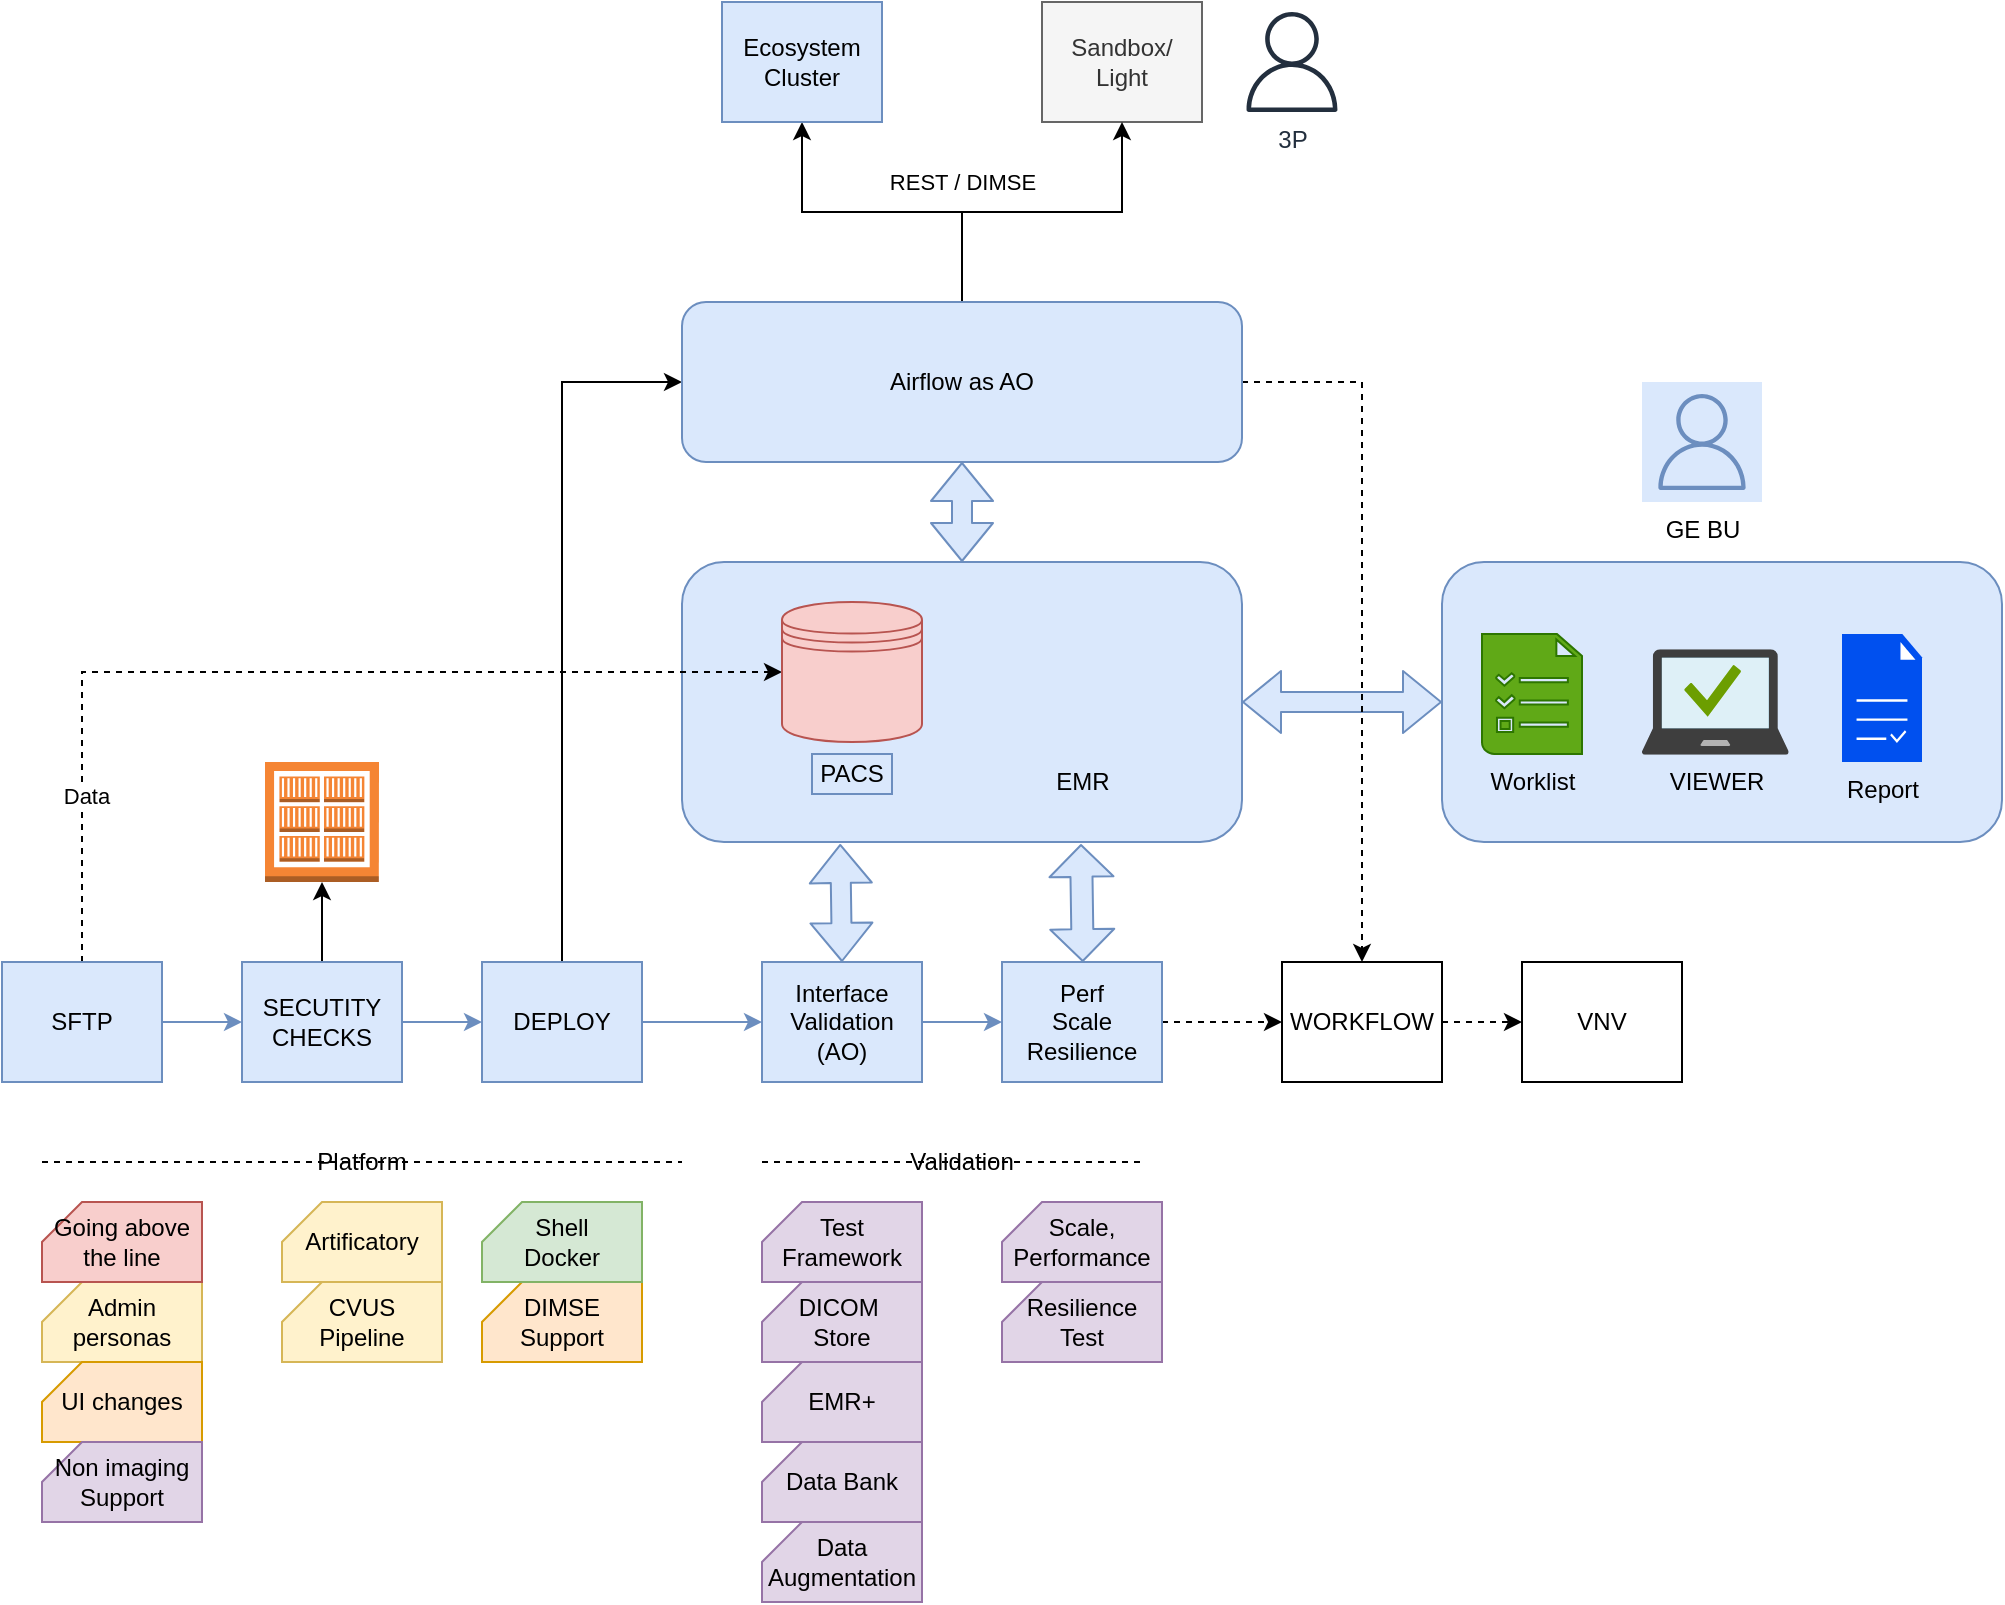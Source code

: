 <mxfile version="14.1.8" type="github">
  <diagram id="sVRX5vZddoamwkL4EYBd" name="Page-1">
    <mxGraphModel dx="1426" dy="812" grid="1" gridSize="10" guides="1" tooltips="1" connect="1" arrows="1" fold="1" page="0" pageScale="1" pageWidth="850" pageHeight="1100" math="0" shadow="0">
      <root>
        <mxCell id="0" />
        <mxCell id="1" parent="0" />
        <mxCell id="ozcPAp68DJXO_f7GRMOJ-17" value="" style="rounded=1;whiteSpace=wrap;html=1;fillColor=#dae8fc;strokeColor=#6c8ebf;" parent="1" vertex="1">
          <mxGeometry x="720" y="400" width="280" height="140" as="geometry" />
        </mxCell>
        <mxCell id="ozcPAp68DJXO_f7GRMOJ-16" value="" style="rounded=1;whiteSpace=wrap;html=1;fillColor=#dae8fc;strokeColor=#6c8ebf;" parent="1" vertex="1">
          <mxGeometry x="340" y="400" width="280" height="140" as="geometry" />
        </mxCell>
        <mxCell id="0jaRX8jj3YaVgyMKhdjn-1" value="" style="edgeStyle=orthogonalEdgeStyle;rounded=0;orthogonalLoop=1;jettySize=auto;html=1;exitX=0.5;exitY=0;exitDx=0;exitDy=0;entryX=0.5;entryY=1;entryDx=0;entryDy=0;" parent="1" source="ozcPAp68DJXO_f7GRMOJ-21" target="0jaRX8jj3YaVgyMKhdjn-2" edge="1">
          <mxGeometry relative="1" as="geometry">
            <mxPoint x="480" y="320" as="sourcePoint" />
          </mxGeometry>
        </mxCell>
        <mxCell id="ozcPAp68DJXO_f7GRMOJ-25" value="REST / DIMSE" style="edgeLabel;html=1;align=center;verticalAlign=middle;resizable=0;points=[];fontColor=#000000;" parent="0jaRX8jj3YaVgyMKhdjn-1" vertex="1" connectable="0">
          <mxGeometry x="-0.294" y="1" relative="1" as="geometry">
            <mxPoint x="15" y="-16" as="offset" />
          </mxGeometry>
        </mxCell>
        <mxCell id="0jaRX8jj3YaVgyMKhdjn-2" value="Ecosystem&lt;br&gt;Cluster" style="rounded=0;whiteSpace=wrap;html=1;fillColor=#dae8fc;strokeColor=#6c8ebf;" parent="1" vertex="1">
          <mxGeometry x="360" y="120" width="80" height="60" as="geometry" />
        </mxCell>
        <mxCell id="0jaRX8jj3YaVgyMKhdjn-3" value="Sandbox/&lt;br&gt;Light" style="rounded=0;whiteSpace=wrap;html=1;fillColor=#f5f5f5;strokeColor=#666666;fontColor=#333333;" parent="1" vertex="1">
          <mxGeometry x="520" y="120" width="80" height="60" as="geometry" />
        </mxCell>
        <mxCell id="0jaRX8jj3YaVgyMKhdjn-4" value="" style="edgeStyle=orthogonalEdgeStyle;rounded=0;orthogonalLoop=1;jettySize=auto;html=1;entryX=0.5;entryY=1;entryDx=0;entryDy=0;exitX=0.5;exitY=0;exitDx=0;exitDy=0;" parent="1" source="ozcPAp68DJXO_f7GRMOJ-21" target="0jaRX8jj3YaVgyMKhdjn-3" edge="1">
          <mxGeometry relative="1" as="geometry">
            <mxPoint x="480" y="310" as="sourcePoint" />
          </mxGeometry>
        </mxCell>
        <mxCell id="0jaRX8jj3YaVgyMKhdjn-5" value="" style="edgeStyle=orthogonalEdgeStyle;rounded=0;orthogonalLoop=1;jettySize=auto;html=1;dashed=1;" parent="1" source="ozcPAp68DJXO_f7GRMOJ-9" target="0jaRX8jj3YaVgyMKhdjn-16" edge="1">
          <mxGeometry relative="1" as="geometry" />
        </mxCell>
        <mxCell id="0jaRX8jj3YaVgyMKhdjn-6" value="Interface Validation&lt;br&gt;(AO)" style="rounded=0;whiteSpace=wrap;html=1;fillColor=#dae8fc;strokeColor=#6c8ebf;" parent="1" vertex="1">
          <mxGeometry x="380" y="600" width="80" height="60" as="geometry" />
        </mxCell>
        <mxCell id="0jaRX8jj3YaVgyMKhdjn-7" value="" style="edgeStyle=orthogonalEdgeStyle;rounded=0;orthogonalLoop=1;jettySize=auto;html=1;fillColor=#dae8fc;strokeColor=#6c8ebf;" parent="1" source="0jaRX8jj3YaVgyMKhdjn-8" target="0jaRX8jj3YaVgyMKhdjn-13" edge="1">
          <mxGeometry relative="1" as="geometry" />
        </mxCell>
        <mxCell id="ozcPAp68DJXO_f7GRMOJ-32" value="" style="edgeStyle=orthogonalEdgeStyle;rounded=0;orthogonalLoop=1;jettySize=auto;html=1;dashed=1;fontColor=#000000;entryX=0;entryY=0.5;entryDx=0;entryDy=0;" parent="1" source="0jaRX8jj3YaVgyMKhdjn-8" target="ozcPAp68DJXO_f7GRMOJ-13" edge="1">
          <mxGeometry relative="1" as="geometry">
            <mxPoint x="40" y="520" as="targetPoint" />
            <Array as="points">
              <mxPoint x="40" y="455" />
            </Array>
          </mxGeometry>
        </mxCell>
        <mxCell id="ozcPAp68DJXO_f7GRMOJ-33" value="Data" style="edgeLabel;html=1;align=center;verticalAlign=middle;resizable=0;points=[];fontColor=#000000;" parent="ozcPAp68DJXO_f7GRMOJ-32" vertex="1" connectable="0">
          <mxGeometry x="-0.665" y="-2" relative="1" as="geometry">
            <mxPoint as="offset" />
          </mxGeometry>
        </mxCell>
        <mxCell id="0jaRX8jj3YaVgyMKhdjn-8" value="SFTP" style="rounded=0;whiteSpace=wrap;html=1;fillColor=#dae8fc;strokeColor=#6c8ebf;" parent="1" vertex="1">
          <mxGeometry y="600" width="80" height="60" as="geometry" />
        </mxCell>
        <mxCell id="0jaRX8jj3YaVgyMKhdjn-11" value="" style="edgeStyle=orthogonalEdgeStyle;rounded=0;orthogonalLoop=1;jettySize=auto;html=1;fillColor=#dae8fc;strokeColor=#6c8ebf;exitX=1;exitY=0.5;exitDx=0;exitDy=0;" parent="1" source="0jaRX8jj3YaVgyMKhdjn-14" target="0jaRX8jj3YaVgyMKhdjn-6" edge="1">
          <mxGeometry relative="1" as="geometry">
            <mxPoint x="360" y="630" as="sourcePoint" />
          </mxGeometry>
        </mxCell>
        <mxCell id="0jaRX8jj3YaVgyMKhdjn-12" value="" style="edgeStyle=orthogonalEdgeStyle;rounded=0;orthogonalLoop=1;jettySize=auto;html=1;fillColor=#dae8fc;strokeColor=#6c8ebf;" parent="1" source="0jaRX8jj3YaVgyMKhdjn-13" target="0jaRX8jj3YaVgyMKhdjn-14" edge="1">
          <mxGeometry relative="1" as="geometry" />
        </mxCell>
        <mxCell id="ozcPAp68DJXO_f7GRMOJ-12" value="" style="edgeStyle=orthogonalEdgeStyle;rounded=0;orthogonalLoop=1;jettySize=auto;html=1;" parent="1" source="0jaRX8jj3YaVgyMKhdjn-13" target="ozcPAp68DJXO_f7GRMOJ-11" edge="1">
          <mxGeometry relative="1" as="geometry" />
        </mxCell>
        <mxCell id="0jaRX8jj3YaVgyMKhdjn-13" value="SECUTITY&lt;br&gt;CHECKS" style="rounded=0;whiteSpace=wrap;html=1;fillColor=#dae8fc;strokeColor=#6c8ebf;" parent="1" vertex="1">
          <mxGeometry x="120" y="600" width="80" height="60" as="geometry" />
        </mxCell>
        <mxCell id="ozcPAp68DJXO_f7GRMOJ-26" value="" style="edgeStyle=orthogonalEdgeStyle;rounded=0;orthogonalLoop=1;jettySize=auto;html=1;fontColor=#000000;entryX=0;entryY=0.5;entryDx=0;entryDy=0;exitX=0.5;exitY=0;exitDx=0;exitDy=0;" parent="1" source="0jaRX8jj3YaVgyMKhdjn-14" target="ozcPAp68DJXO_f7GRMOJ-21" edge="1">
          <mxGeometry relative="1" as="geometry" />
        </mxCell>
        <mxCell id="0jaRX8jj3YaVgyMKhdjn-14" value="DEPLOY" style="rounded=0;whiteSpace=wrap;html=1;fillColor=#dae8fc;strokeColor=#6c8ebf;" parent="1" vertex="1">
          <mxGeometry x="240" y="600" width="80" height="60" as="geometry" />
        </mxCell>
        <mxCell id="0jaRX8jj3YaVgyMKhdjn-15" value="" style="edgeStyle=orthogonalEdgeStyle;rounded=0;orthogonalLoop=1;jettySize=auto;html=1;dashed=1;" parent="1" source="0jaRX8jj3YaVgyMKhdjn-16" target="0jaRX8jj3YaVgyMKhdjn-17" edge="1">
          <mxGeometry relative="1" as="geometry" />
        </mxCell>
        <mxCell id="0jaRX8jj3YaVgyMKhdjn-16" value="WORKFLOW" style="rounded=0;whiteSpace=wrap;html=1;" parent="1" vertex="1">
          <mxGeometry x="640" y="600" width="80" height="60" as="geometry" />
        </mxCell>
        <mxCell id="0jaRX8jj3YaVgyMKhdjn-17" value="VNV" style="rounded=0;whiteSpace=wrap;html=1;" parent="1" vertex="1">
          <mxGeometry x="760" y="600" width="80" height="60" as="geometry" />
        </mxCell>
        <mxCell id="0jaRX8jj3YaVgyMKhdjn-20" value="VIEWER" style="aspect=fixed;html=1;points=[];align=center;image;fontSize=12;image=img/lib/mscae/Managed_Desktop.svg;fillColor=#dae8fc;strokeColor=#6c8ebf;labelBackgroundColor=none;" parent="1" vertex="1">
          <mxGeometry x="820" y="443.6" width="73.33" height="52.8" as="geometry" />
        </mxCell>
        <mxCell id="0jaRX8jj3YaVgyMKhdjn-21" value="Worklist" style="shadow=0;dashed=0;html=1;strokeColor=#2D7600;fillColor=#60a917;labelPosition=center;verticalLabelPosition=bottom;verticalAlign=top;align=center;outlineConnect=0;shape=mxgraph.veeam.tasks;" parent="1" vertex="1">
          <mxGeometry x="740" y="436" width="50" height="60" as="geometry" />
        </mxCell>
        <mxCell id="0jaRX8jj3YaVgyMKhdjn-22" value="Admin personas" style="shape=card;whiteSpace=wrap;html=1;size=20;fillColor=#fff2cc;strokeColor=#d6b656;" parent="1" vertex="1">
          <mxGeometry x="20" y="760" width="80" height="40" as="geometry" />
        </mxCell>
        <mxCell id="0jaRX8jj3YaVgyMKhdjn-24" value="UI changes" style="shape=card;whiteSpace=wrap;html=1;size=20;fillColor=#ffe6cc;strokeColor=#d79b00;" parent="1" vertex="1">
          <mxGeometry x="20" y="800" width="80" height="40" as="geometry" />
        </mxCell>
        <mxCell id="0jaRX8jj3YaVgyMKhdjn-25" value="DIMSE&lt;br&gt;Support" style="shape=card;whiteSpace=wrap;html=1;size=20;fillColor=#ffe6cc;strokeColor=#d79b00;" parent="1" vertex="1">
          <mxGeometry x="240" y="760" width="80" height="40" as="geometry" />
        </mxCell>
        <mxCell id="0jaRX8jj3YaVgyMKhdjn-26" value="Shell &lt;br&gt;Docker" style="shape=card;whiteSpace=wrap;html=1;size=20;fillColor=#d5e8d4;strokeColor=#82b366;" parent="1" vertex="1">
          <mxGeometry x="240" y="720" width="80" height="40" as="geometry" />
        </mxCell>
        <mxCell id="0jaRX8jj3YaVgyMKhdjn-27" value="Test Framework" style="shape=card;whiteSpace=wrap;html=1;size=20;fillColor=#e1d5e7;strokeColor=#9673a6;" parent="1" vertex="1">
          <mxGeometry x="380" y="720" width="80" height="40" as="geometry" />
        </mxCell>
        <mxCell id="0jaRX8jj3YaVgyMKhdjn-29" value="DICOM&amp;nbsp;&lt;br&gt;Store" style="shape=card;whiteSpace=wrap;html=1;size=20;fillColor=#e1d5e7;strokeColor=#9673a6;" parent="1" vertex="1">
          <mxGeometry x="380" y="760" width="80" height="40" as="geometry" />
        </mxCell>
        <mxCell id="0jaRX8jj3YaVgyMKhdjn-30" value="EMR+" style="shape=card;whiteSpace=wrap;html=1;size=20;fillColor=#e1d5e7;strokeColor=#9673a6;" parent="1" vertex="1">
          <mxGeometry x="380" y="800" width="80" height="40" as="geometry" />
        </mxCell>
        <mxCell id="0jaRX8jj3YaVgyMKhdjn-31" value="Scale,&lt;br&gt;Performance" style="shape=card;whiteSpace=wrap;html=1;size=20;fillColor=#e1d5e7;strokeColor=#9673a6;" parent="1" vertex="1">
          <mxGeometry x="500" y="720" width="80" height="40" as="geometry" />
        </mxCell>
        <mxCell id="ozcPAp68DJXO_f7GRMOJ-1" value="Going above the line" style="shape=card;whiteSpace=wrap;html=1;size=20;fillColor=#f8cecc;strokeColor=#b85450;" parent="1" vertex="1">
          <mxGeometry x="20" y="720" width="80" height="40" as="geometry" />
        </mxCell>
        <mxCell id="ozcPAp68DJXO_f7GRMOJ-2" value="Artificatory" style="shape=card;whiteSpace=wrap;html=1;size=20;fillColor=#fff2cc;strokeColor=#d6b656;" parent="1" vertex="1">
          <mxGeometry x="140" y="720" width="80" height="40" as="geometry" />
        </mxCell>
        <mxCell id="ozcPAp68DJXO_f7GRMOJ-3" value="CVUS Pipeline" style="shape=card;whiteSpace=wrap;html=1;size=20;fillColor=#fff2cc;strokeColor=#d6b656;" parent="1" vertex="1">
          <mxGeometry x="140" y="760" width="80" height="40" as="geometry" />
        </mxCell>
        <mxCell id="ozcPAp68DJXO_f7GRMOJ-4" value="Data Bank" style="shape=card;whiteSpace=wrap;html=1;size=20;fillColor=#e1d5e7;strokeColor=#9673a6;" parent="1" vertex="1">
          <mxGeometry x="380" y="840" width="80" height="40" as="geometry" />
        </mxCell>
        <mxCell id="ozcPAp68DJXO_f7GRMOJ-5" value="Data Augmentation" style="shape=card;whiteSpace=wrap;html=1;size=20;fillColor=#e1d5e7;strokeColor=#9673a6;" parent="1" vertex="1">
          <mxGeometry x="380" y="880" width="80" height="40" as="geometry" />
        </mxCell>
        <mxCell id="ozcPAp68DJXO_f7GRMOJ-8" value="Resilience Test" style="shape=card;whiteSpace=wrap;html=1;size=20;fillColor=#e1d5e7;strokeColor=#9673a6;" parent="1" vertex="1">
          <mxGeometry x="500" y="760" width="80" height="40" as="geometry" />
        </mxCell>
        <mxCell id="ozcPAp68DJXO_f7GRMOJ-9" value="Perf&lt;br&gt;Scale&lt;br&gt;Resilience" style="rounded=0;whiteSpace=wrap;html=1;fillColor=#dae8fc;strokeColor=#6c8ebf;" parent="1" vertex="1">
          <mxGeometry x="500" y="600" width="80" height="60" as="geometry" />
        </mxCell>
        <mxCell id="ozcPAp68DJXO_f7GRMOJ-10" value="" style="edgeStyle=orthogonalEdgeStyle;rounded=0;orthogonalLoop=1;jettySize=auto;html=1;fillColor=#dae8fc;strokeColor=#6c8ebf;" parent="1" source="0jaRX8jj3YaVgyMKhdjn-6" target="ozcPAp68DJXO_f7GRMOJ-9" edge="1">
          <mxGeometry relative="1" as="geometry">
            <mxPoint x="460" y="630" as="sourcePoint" />
            <mxPoint x="600" y="630" as="targetPoint" />
          </mxGeometry>
        </mxCell>
        <mxCell id="ozcPAp68DJXO_f7GRMOJ-11" value="" style="outlineConnect=0;dashed=0;verticalLabelPosition=bottom;verticalAlign=top;align=center;html=1;shape=mxgraph.aws3.ecr_registry;fillColor=#F58534;gradientColor=none;" parent="1" vertex="1">
          <mxGeometry x="131.5" y="500" width="57" height="60" as="geometry" />
        </mxCell>
        <mxCell id="ozcPAp68DJXO_f7GRMOJ-13" value="" style="shape=datastore;whiteSpace=wrap;html=1;fillColor=#f8cecc;strokeColor=#b85450;" parent="1" vertex="1">
          <mxGeometry x="390" y="420" width="70" height="70" as="geometry" />
        </mxCell>
        <mxCell id="ozcPAp68DJXO_f7GRMOJ-14" value="EMR" style="shape=image;html=1;verticalAlign=top;verticalLabelPosition=bottom;labelBackgroundColor=none;imageAspect=0;aspect=fixed;image=https://cdn3.iconfinder.com/data/icons/medical-207/32/Artboard_15-128.png;fillColor=#dae8fc;strokeColor=#6c8ebf;" parent="1" vertex="1">
          <mxGeometry x="500" y="416" width="80" height="80" as="geometry" />
        </mxCell>
        <mxCell id="ozcPAp68DJXO_f7GRMOJ-15" value="PACS" style="text;html=1;strokeColor=#6c8ebf;fillColor=#dae8fc;align=center;verticalAlign=middle;whiteSpace=wrap;rounded=0;" parent="1" vertex="1">
          <mxGeometry x="405" y="496" width="40" height="20" as="geometry" />
        </mxCell>
        <mxCell id="ozcPAp68DJXO_f7GRMOJ-18" value="Report" style="pointerEvents=1;shadow=0;dashed=0;html=1;strokeColor=#001DBC;fillColor=#0050ef;labelPosition=center;verticalLabelPosition=bottom;verticalAlign=top;align=center;outlineConnect=0;shape=mxgraph.veeam2.report;" parent="1" vertex="1">
          <mxGeometry x="920" y="436" width="40" height="64" as="geometry" />
        </mxCell>
        <mxCell id="ozcPAp68DJXO_f7GRMOJ-19" value="" style="shape=flexArrow;endArrow=classic;startArrow=classic;html=1;exitX=1;exitY=0.5;exitDx=0;exitDy=0;entryX=0;entryY=0.5;entryDx=0;entryDy=0;fillColor=#dae8fc;strokeColor=#6c8ebf;" parent="1" source="ozcPAp68DJXO_f7GRMOJ-16" target="ozcPAp68DJXO_f7GRMOJ-17" edge="1">
          <mxGeometry width="50" height="50" relative="1" as="geometry">
            <mxPoint x="390" y="670" as="sourcePoint" />
            <mxPoint x="440" y="620" as="targetPoint" />
          </mxGeometry>
        </mxCell>
        <mxCell id="ozcPAp68DJXO_f7GRMOJ-28" value="" style="edgeStyle=orthogonalEdgeStyle;rounded=0;orthogonalLoop=1;jettySize=auto;html=1;fontColor=#000000;entryX=0.5;entryY=0;entryDx=0;entryDy=0;dashed=1;" parent="1" source="ozcPAp68DJXO_f7GRMOJ-21" target="0jaRX8jj3YaVgyMKhdjn-16" edge="1">
          <mxGeometry relative="1" as="geometry">
            <mxPoint x="700" y="310" as="targetPoint" />
          </mxGeometry>
        </mxCell>
        <mxCell id="ozcPAp68DJXO_f7GRMOJ-21" value="Airflow as AO" style="rounded=1;whiteSpace=wrap;html=1;fillColor=#dae8fc;strokeColor=#6c8ebf;" parent="1" vertex="1">
          <mxGeometry x="340" y="270" width="280" height="80" as="geometry" />
        </mxCell>
        <mxCell id="ozcPAp68DJXO_f7GRMOJ-22" value="" style="shape=flexArrow;endArrow=classic;startArrow=classic;html=1;exitX=0.354;exitY=1.007;exitDx=0;exitDy=0;entryX=0.5;entryY=0;entryDx=0;entryDy=0;fillColor=#dae8fc;strokeColor=#6c8ebf;exitPerimeter=0;" parent="1" target="0jaRX8jj3YaVgyMKhdjn-6" edge="1">
          <mxGeometry width="50" height="50" relative="1" as="geometry">
            <mxPoint x="419.12" y="540.98" as="sourcePoint" />
            <mxPoint x="485" y="540" as="targetPoint" />
          </mxGeometry>
        </mxCell>
        <mxCell id="ozcPAp68DJXO_f7GRMOJ-23" value="" style="shape=flexArrow;endArrow=classic;startArrow=classic;html=1;exitX=0.354;exitY=1.007;exitDx=0;exitDy=0;entryX=0.5;entryY=0;entryDx=0;entryDy=0;fillColor=#dae8fc;strokeColor=#6c8ebf;exitPerimeter=0;width=11;startSize=4.97;endSize=4.97;" parent="1" edge="1">
          <mxGeometry width="50" height="50" relative="1" as="geometry">
            <mxPoint x="539.5" y="540.98" as="sourcePoint" />
            <mxPoint x="540.38" y="600" as="targetPoint" />
          </mxGeometry>
        </mxCell>
        <mxCell id="ozcPAp68DJXO_f7GRMOJ-24" value="" style="shape=flexArrow;endArrow=classic;startArrow=classic;html=1;exitX=0.5;exitY=1;exitDx=0;exitDy=0;entryX=0.5;entryY=0;entryDx=0;entryDy=0;fillColor=#dae8fc;strokeColor=#6c8ebf;" parent="1" source="ozcPAp68DJXO_f7GRMOJ-21" target="ozcPAp68DJXO_f7GRMOJ-16" edge="1">
          <mxGeometry width="50" height="50" relative="1" as="geometry">
            <mxPoint x="449.12" y="550.98" as="sourcePoint" />
            <mxPoint x="450" y="610" as="targetPoint" />
          </mxGeometry>
        </mxCell>
        <mxCell id="ozcPAp68DJXO_f7GRMOJ-29" value="3P" style="outlineConnect=0;fontColor=#232F3E;gradientColor=none;fillColor=#232F3E;strokeColor=none;dashed=0;verticalLabelPosition=bottom;verticalAlign=top;align=center;html=1;fontSize=12;fontStyle=0;aspect=fixed;pointerEvents=1;shape=mxgraph.aws4.user;labelBackgroundColor=none;" parent="1" vertex="1">
          <mxGeometry x="620" y="125" width="50" height="50" as="geometry" />
        </mxCell>
        <mxCell id="ozcPAp68DJXO_f7GRMOJ-34" value="GE BU" style="outlineConnect=0;strokeColor=#6c8ebf;fillColor=#dae8fc;dashed=0;verticalLabelPosition=bottom;verticalAlign=top;align=center;html=1;fontSize=12;fontStyle=0;aspect=fixed;shape=mxgraph.aws4.resourceIcon;resIcon=mxgraph.aws4.user;labelBackgroundColor=none;" parent="1" vertex="1">
          <mxGeometry x="820.0" y="310" width="60" height="60" as="geometry" />
        </mxCell>
        <mxCell id="ozcPAp68DJXO_f7GRMOJ-35" value="Non imaging&lt;br&gt;Support" style="shape=card;whiteSpace=wrap;html=1;size=20;fillColor=#e1d5e7;strokeColor=#9673a6;" parent="1" vertex="1">
          <mxGeometry x="20" y="840" width="80" height="40" as="geometry" />
        </mxCell>
        <mxCell id="ozcPAp68DJXO_f7GRMOJ-36" value="Platform" style="text;html=1;strokeColor=none;fillColor=none;align=center;verticalAlign=middle;whiteSpace=wrap;rounded=0;labelBackgroundColor=none;fontColor=#000000;" parent="1" vertex="1">
          <mxGeometry x="160" y="690" width="40" height="20" as="geometry" />
        </mxCell>
        <mxCell id="ozcPAp68DJXO_f7GRMOJ-37" value="Validation" style="text;html=1;strokeColor=none;fillColor=none;align=center;verticalAlign=middle;whiteSpace=wrap;rounded=0;labelBackgroundColor=none;fontColor=#000000;" parent="1" vertex="1">
          <mxGeometry x="460" y="690" width="40" height="20" as="geometry" />
        </mxCell>
        <mxCell id="ozcPAp68DJXO_f7GRMOJ-39" value="" style="endArrow=none;dashed=1;html=1;fontColor=#000000;" parent="1" edge="1">
          <mxGeometry width="50" height="50" relative="1" as="geometry">
            <mxPoint x="380" y="700" as="sourcePoint" />
            <mxPoint x="570" y="700" as="targetPoint" />
          </mxGeometry>
        </mxCell>
        <mxCell id="ozcPAp68DJXO_f7GRMOJ-40" value="" style="endArrow=none;dashed=1;html=1;fontColor=#000000;" parent="1" edge="1">
          <mxGeometry width="50" height="50" relative="1" as="geometry">
            <mxPoint x="20" y="700" as="sourcePoint" />
            <mxPoint x="340" y="700" as="targetPoint" />
          </mxGeometry>
        </mxCell>
      </root>
    </mxGraphModel>
  </diagram>
</mxfile>
